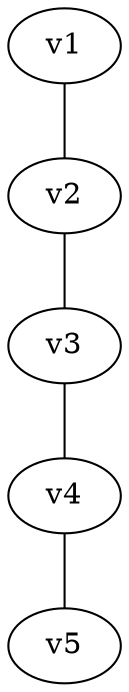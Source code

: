 graph {
v1 [pos = "1,2,0"]
v2 [pos = "2,0,0"]
v3 [pos = "3,2,1"]
v4 [pos = "4,0,1"]
v5 [pos = "5,2,1"]
v1 -- v2
v2 -- v3
v3 -- v4
v4 -- v5
}
